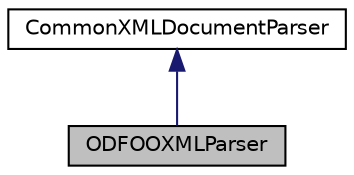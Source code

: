 digraph "ODFOOXMLParser"
{
  edge [fontname="Helvetica",fontsize="10",labelfontname="Helvetica",labelfontsize="10"];
  node [fontname="Helvetica",fontsize="10",shape=record];
  Node2 [label="ODFOOXMLParser",height=0.2,width=0.4,color="black", fillcolor="grey75", style="filled", fontcolor="black"];
  Node3 -> Node2 [dir="back",color="midnightblue",fontsize="10",style="solid",fontname="Helvetica"];
  Node3 [label="CommonXMLDocumentParser",height=0.2,width=0.4,color="black", fillcolor="white", style="filled",URL="$class_common_x_m_l_document_parser.html"];
}
